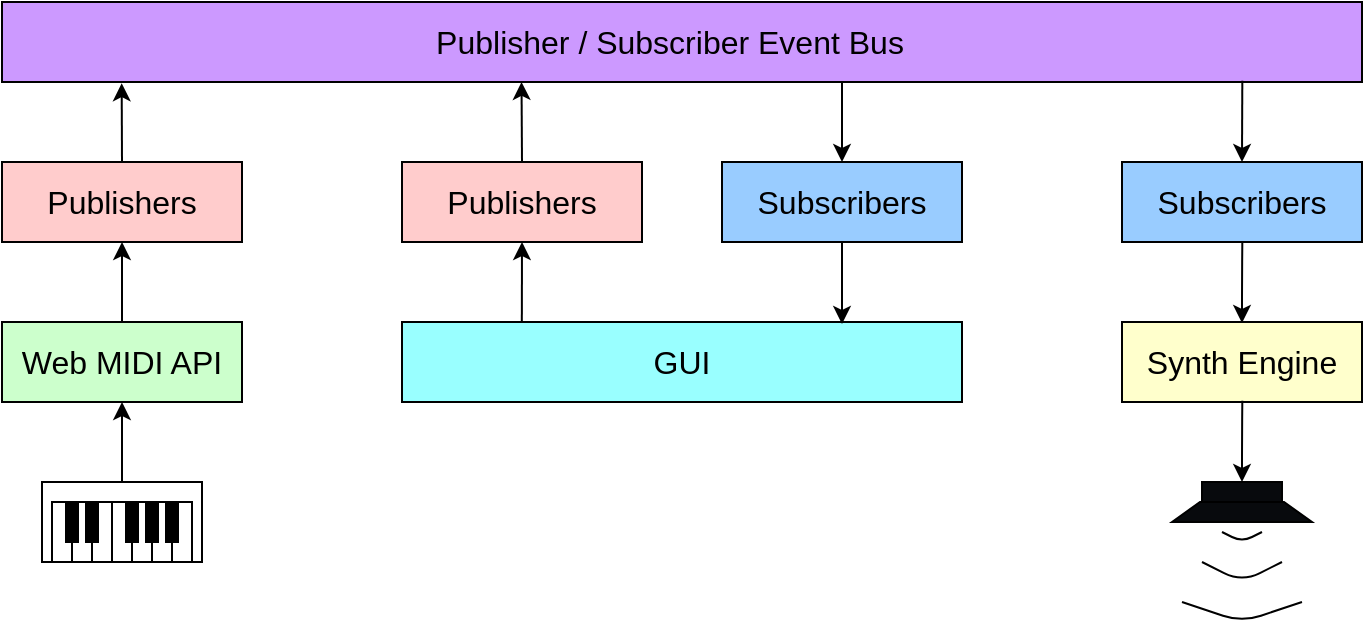 <mxfile version="12.2.4" pages="1"><diagram id="jj6IYvExl0U8ggm_3y7h" name="Page-1"><mxGraphModel dx="1341" dy="606" grid="1" gridSize="10" guides="1" tooltips="1" connect="1" arrows="1" fold="1" page="1" pageScale="1" pageWidth="827" pageHeight="1169" math="0" shadow="0"><root><mxCell id="0"/><mxCell id="1" parent="0"/><mxCell id="2" value="" style="rounded=0;whiteSpace=wrap;html=1;fillColor=#CC99FF;" parent="1" vertex="1"><mxGeometry x="80" y="40" width="680" height="40" as="geometry"/></mxCell><mxCell id="4" value="Publisher / Subscriber Event Bus" style="text;html=1;strokeColor=none;fillColor=none;align=center;verticalAlign=middle;whiteSpace=wrap;rounded=0;fontSize=16;" parent="1" vertex="1"><mxGeometry x="288.5" y="50" width="250" height="20" as="geometry"/></mxCell><mxCell id="5" value="" style="rounded=0;whiteSpace=wrap;html=1;fontSize=16;fillColor=#CCFFCC;" parent="1" vertex="1"><mxGeometry x="80" y="200" width="120" height="40" as="geometry"/></mxCell><mxCell id="6" value="Web MIDI API" style="text;html=1;strokeColor=none;fillColor=none;align=center;verticalAlign=middle;whiteSpace=wrap;rounded=0;fontSize=16;" parent="1" vertex="1"><mxGeometry x="80" y="210" width="120" height="20" as="geometry"/></mxCell><mxCell id="7" value="" style="endArrow=classic;html=1;fontSize=16;entryX=0.5;entryY=1;entryDx=0;entryDy=0;" parent="1" source="5" target="8" edge="1"><mxGeometry width="50" height="50" relative="1" as="geometry"><mxPoint x="140" y="99.289" as="sourcePoint"/><mxPoint x="140" y="80" as="targetPoint"/></mxGeometry></mxCell><mxCell id="8" value="" style="rounded=0;whiteSpace=wrap;html=1;fontSize=16;fillColor=#FFCCCC;" parent="1" vertex="1"><mxGeometry x="80" y="120" width="120" height="40" as="geometry"/></mxCell><mxCell id="11" value="" style="endArrow=classic;html=1;fontSize=16;exitX=0.5;exitY=0;exitDx=0;exitDy=0;entryX=0.088;entryY=1.015;entryDx=0;entryDy=0;entryPerimeter=0;" parent="1" source="8" target="2" edge="1"><mxGeometry width="50" height="50" relative="1" as="geometry"><mxPoint x="120" y="130" as="sourcePoint"/><mxPoint x="139" y="90" as="targetPoint"/></mxGeometry></mxCell><mxCell id="12" value="Publishers" style="text;html=1;strokeColor=none;fillColor=none;align=center;verticalAlign=middle;whiteSpace=wrap;rounded=0;fontSize=16;" parent="1" vertex="1"><mxGeometry x="80" y="130" width="120" height="20" as="geometry"/></mxCell><mxCell id="13" value="" style="rounded=0;whiteSpace=wrap;html=1;fontSize=16;" parent="1" vertex="1"><mxGeometry x="100" y="280" width="80" height="40" as="geometry"/></mxCell><mxCell id="15" value="" style="rounded=0;whiteSpace=wrap;html=1;fontSize=16;" parent="1" vertex="1"><mxGeometry x="105" y="290" width="30" height="30" as="geometry"/></mxCell><mxCell id="19" value="" style="rounded=0;whiteSpace=wrap;html=1;fontSize=16;" parent="1" vertex="1"><mxGeometry x="105" y="290" width="10" height="30" as="geometry"/></mxCell><mxCell id="20" value="" style="rounded=0;whiteSpace=wrap;html=1;fontSize=16;" parent="1" vertex="1"><mxGeometry x="115" y="290" width="10" height="30" as="geometry"/></mxCell><mxCell id="21" value="" style="rounded=0;whiteSpace=wrap;html=1;fontSize=16;" parent="1" vertex="1"><mxGeometry x="125" y="290" width="10" height="30" as="geometry"/></mxCell><mxCell id="24" value="" style="rounded=0;whiteSpace=wrap;html=1;fontSize=16;fillColor=#000000;" parent="1" vertex="1"><mxGeometry x="112" y="290" width="6" height="20" as="geometry"/></mxCell><mxCell id="27" value="" style="rounded=0;whiteSpace=wrap;html=1;fontSize=16;fillColor=#000000;" parent="1" vertex="1"><mxGeometry x="122" y="290" width="6" height="20" as="geometry"/></mxCell><mxCell id="29" value="" style="endArrow=classic;html=1;fontSize=16;entryX=0.5;entryY=1;entryDx=0;entryDy=0;exitX=0.5;exitY=0;exitDx=0;exitDy=0;" parent="1" source="13" target="5" edge="1"><mxGeometry width="50" height="50" relative="1" as="geometry"><mxPoint x="140" y="279" as="sourcePoint"/><mxPoint x="160" y="240" as="targetPoint"/></mxGeometry></mxCell><mxCell id="30" value="" style="rounded=0;whiteSpace=wrap;html=1;fontSize=16;" parent="1" vertex="1"><mxGeometry x="135" y="290" width="10" height="30" as="geometry"/></mxCell><mxCell id="31" value="" style="rounded=0;whiteSpace=wrap;html=1;fontSize=16;" parent="1" vertex="1"><mxGeometry x="145" y="290" width="10" height="30" as="geometry"/></mxCell><mxCell id="32" value="" style="rounded=0;whiteSpace=wrap;html=1;fontSize=16;" parent="1" vertex="1"><mxGeometry x="155" y="290" width="10" height="30" as="geometry"/></mxCell><mxCell id="33" value="" style="rounded=0;whiteSpace=wrap;html=1;fontSize=16;fillColor=#000000;" parent="1" vertex="1"><mxGeometry x="142" y="290" width="6" height="20" as="geometry"/></mxCell><mxCell id="34" value="" style="rounded=0;whiteSpace=wrap;html=1;fontSize=16;fillColor=#000000;" parent="1" vertex="1"><mxGeometry x="152" y="290" width="6" height="20" as="geometry"/></mxCell><mxCell id="35" value="" style="rounded=0;whiteSpace=wrap;html=1;fontSize=16;" parent="1" vertex="1"><mxGeometry x="165" y="290" width="10" height="30" as="geometry"/></mxCell><mxCell id="36" value="" style="rounded=0;whiteSpace=wrap;html=1;fontSize=16;fillColor=#000000;" parent="1" vertex="1"><mxGeometry x="162" y="290" width="6" height="20" as="geometry"/></mxCell><mxCell id="37" value="" style="rounded=0;whiteSpace=wrap;html=1;fontSize=16;fillColor=#FFCCCC;" parent="1" vertex="1"><mxGeometry x="280" y="120" width="120" height="40" as="geometry"/></mxCell><mxCell id="38" value="Publishers" style="text;html=1;strokeColor=none;fillColor=none;align=center;verticalAlign=middle;whiteSpace=wrap;rounded=0;fontSize=16;" parent="1" vertex="1"><mxGeometry x="280" y="130" width="120" height="20" as="geometry"/></mxCell><mxCell id="39" value="" style="rounded=0;whiteSpace=wrap;html=1;fontSize=16;fillColor=#99CCFF;" parent="1" vertex="1"><mxGeometry x="440" y="120" width="120" height="40" as="geometry"/></mxCell><mxCell id="40" value="Subscribers" style="text;html=1;strokeColor=none;fillColor=none;align=center;verticalAlign=middle;whiteSpace=wrap;rounded=0;fontSize=16;" parent="1" vertex="1"><mxGeometry x="440" y="130" width="120" height="20" as="geometry"/></mxCell><mxCell id="41" value="" style="rounded=0;whiteSpace=wrap;html=1;fontSize=16;fillColor=#99CCFF;" parent="1" vertex="1"><mxGeometry x="640" y="120" width="120" height="40" as="geometry"/></mxCell><mxCell id="42" value="Subscribers" style="text;html=1;strokeColor=none;fillColor=none;align=center;verticalAlign=middle;whiteSpace=wrap;rounded=0;fontSize=16;" parent="1" vertex="1"><mxGeometry x="640" y="130" width="120" height="20" as="geometry"/></mxCell><mxCell id="44" value="" style="rounded=0;whiteSpace=wrap;html=1;fillColor=#99FFFF;fontSize=16;" parent="1" vertex="1"><mxGeometry x="280" y="200" width="280" height="40" as="geometry"/></mxCell><mxCell id="45" value="" style="rounded=0;whiteSpace=wrap;html=1;fillColor=#FFFFCC;fontSize=16;" parent="1" vertex="1"><mxGeometry x="640" y="200" width="120" height="40" as="geometry"/></mxCell><mxCell id="46" value="Synth Engine" style="text;html=1;strokeColor=none;fillColor=none;align=center;verticalAlign=middle;whiteSpace=wrap;rounded=0;fontSize=16;" parent="1" vertex="1"><mxGeometry x="640" y="210" width="120" height="20" as="geometry"/></mxCell><mxCell id="47" value="GUI" style="text;html=1;strokeColor=none;fillColor=none;align=center;verticalAlign=middle;whiteSpace=wrap;rounded=0;fontSize=16;" parent="1" vertex="1"><mxGeometry x="360" y="210" width="120" height="20" as="geometry"/></mxCell><mxCell id="48" value="" style="endArrow=classic;html=1;fontSize=16;exitX=0.214;exitY=-0.004;exitDx=0;exitDy=0;exitPerimeter=0;entryX=0.5;entryY=1;entryDx=0;entryDy=0;" parent="1" source="44" target="37" edge="1"><mxGeometry width="50" height="50" relative="1" as="geometry"><mxPoint x="320" y="210" as="sourcePoint"/><mxPoint x="370" y="160" as="targetPoint"/></mxGeometry></mxCell><mxCell id="51" value="" style="endArrow=classic;html=1;fontSize=16;exitX=0.5;exitY=1;exitDx=0;exitDy=0;entryX=0.785;entryY=0.021;entryDx=0;entryDy=0;entryPerimeter=0;" parent="1" source="39" target="44" edge="1"><mxGeometry width="50" height="50" relative="1" as="geometry"><mxPoint x="488.5" y="290" as="sourcePoint"/><mxPoint x="500" y="198" as="targetPoint"/><Array as="points"><mxPoint x="500" y="201"/></Array></mxGeometry></mxCell><mxCell id="53" value="" style="endArrow=classic;html=1;fontSize=16;exitX=0.5;exitY=0;exitDx=0;exitDy=0;entryX=0.382;entryY=0.999;entryDx=0;entryDy=0;entryPerimeter=0;" parent="1" source="37" target="2" edge="1"><mxGeometry width="50" height="50" relative="1" as="geometry"><mxPoint x="320" y="130" as="sourcePoint"/><mxPoint x="338" y="83" as="targetPoint"/></mxGeometry></mxCell><mxCell id="54" value="" style="endArrow=classic;html=1;fontSize=16;" parent="1" target="39" edge="1"><mxGeometry width="50" height="50" relative="1" as="geometry"><mxPoint x="500" y="80" as="sourcePoint"/><mxPoint x="520" y="80" as="targetPoint"/><Array as="points"><mxPoint x="500" y="120"/></Array></mxGeometry></mxCell><mxCell id="57" value="" style="endArrow=classic;html=1;fontSize=16;entryX=0.5;entryY=0;entryDx=0;entryDy=0;exitX=0.912;exitY=0.985;exitDx=0;exitDy=0;exitPerimeter=0;" parent="1" source="2" target="41" edge="1"><mxGeometry width="50" height="50" relative="1" as="geometry"><mxPoint x="640" y="320" as="sourcePoint"/><mxPoint x="690" y="270" as="targetPoint"/></mxGeometry></mxCell><mxCell id="58" value="" style="endArrow=classic;html=1;fontSize=16;entryX=0.5;entryY=0;entryDx=0;entryDy=0;exitX=0.912;exitY=0.985;exitDx=0;exitDy=0;exitPerimeter=0;" parent="1" edge="1"><mxGeometry width="50" height="50" relative="1" as="geometry"><mxPoint x="700.16" y="159.9" as="sourcePoint"/><mxPoint x="700" y="200.5" as="targetPoint"/><Array as="points"><mxPoint x="700" y="180"/></Array></mxGeometry></mxCell><mxCell id="59" value="" style="endArrow=classic;html=1;fontSize=16;entryX=0.5;entryY=0;entryDx=0;entryDy=0;exitX=0.912;exitY=0.985;exitDx=0;exitDy=0;exitPerimeter=0;" parent="1" edge="1"><mxGeometry width="50" height="50" relative="1" as="geometry"><mxPoint x="700.16" y="239.4" as="sourcePoint"/><mxPoint x="700" y="280" as="targetPoint"/><Array as="points"><mxPoint x="700" y="259.5"/></Array></mxGeometry></mxCell><mxCell id="72" value="" style="rounded=0;whiteSpace=wrap;html=1;fillColor=#080A0D;fontSize=8;" parent="1" vertex="1"><mxGeometry x="680" y="280" width="40" height="10" as="geometry"/></mxCell><mxCell id="73" value="" style="shape=trapezoid;perimeter=trapezoidPerimeter;whiteSpace=wrap;html=1;fillColor=#080A0D;fontSize=8;" parent="1" vertex="1"><mxGeometry x="665" y="290" width="70" height="10" as="geometry"/></mxCell><mxCell id="75" value="" style="endArrow=none;html=1;fontSize=8;" parent="1" edge="1"><mxGeometry width="50" height="50" relative="1" as="geometry"><mxPoint x="690" y="305" as="sourcePoint"/><mxPoint x="710" y="305" as="targetPoint"/><Array as="points"><mxPoint x="700" y="310"/></Array></mxGeometry></mxCell><mxCell id="76" value="" style="endArrow=none;html=1;fontSize=8;" parent="1" edge="1"><mxGeometry width="50" height="50" relative="1" as="geometry"><mxPoint x="680" y="320" as="sourcePoint"/><mxPoint x="720" y="320" as="targetPoint"/><Array as="points"><mxPoint x="700" y="330"/></Array></mxGeometry></mxCell><mxCell id="77" value="" style="endArrow=none;html=1;fontSize=8;" parent="1" edge="1"><mxGeometry width="50" height="50" relative="1" as="geometry"><mxPoint x="670" y="340" as="sourcePoint"/><mxPoint x="730" y="340" as="targetPoint"/><Array as="points"><mxPoint x="700" y="350"/></Array></mxGeometry></mxCell></root></mxGraphModel></diagram></mxfile>